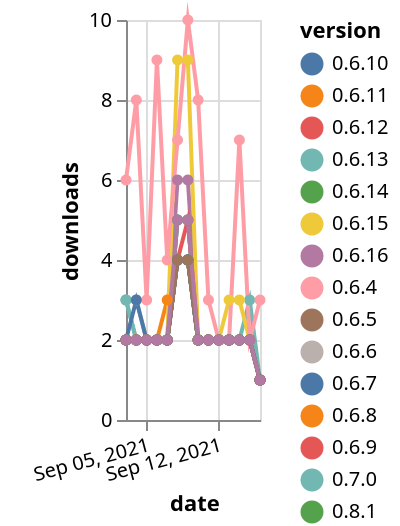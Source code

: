 {"$schema": "https://vega.github.io/schema/vega-lite/v5.json", "description": "A simple bar chart with embedded data.", "data": {"values": [{"date": "2021-09-03", "total": 1018, "delta": 2, "version": "0.6.11"}, {"date": "2021-09-04", "total": 1020, "delta": 2, "version": "0.6.11"}, {"date": "2021-09-05", "total": 1022, "delta": 2, "version": "0.6.11"}, {"date": "2021-09-06", "total": 1024, "delta": 2, "version": "0.6.11"}, {"date": "2021-09-07", "total": 1026, "delta": 2, "version": "0.6.11"}, {"date": "2021-09-08", "total": 1030, "delta": 4, "version": "0.6.11"}, {"date": "2021-09-09", "total": 1034, "delta": 4, "version": "0.6.11"}, {"date": "2021-09-10", "total": 1036, "delta": 2, "version": "0.6.11"}, {"date": "2021-09-11", "total": 1038, "delta": 2, "version": "0.6.11"}, {"date": "2021-09-12", "total": 1040, "delta": 2, "version": "0.6.11"}, {"date": "2021-09-13", "total": 1042, "delta": 2, "version": "0.6.11"}, {"date": "2021-09-14", "total": 1044, "delta": 2, "version": "0.6.11"}, {"date": "2021-09-15", "total": 1046, "delta": 2, "version": "0.6.11"}, {"date": "2021-09-16", "total": 1047, "delta": 1, "version": "0.6.11"}, {"date": "2021-09-03", "total": 1284, "delta": 2, "version": "0.6.4"}, {"date": "2021-09-04", "total": 1286, "delta": 2, "version": "0.6.4"}, {"date": "2021-09-05", "total": 1288, "delta": 2, "version": "0.6.4"}, {"date": "2021-09-06", "total": 1290, "delta": 2, "version": "0.6.4"}, {"date": "2021-09-07", "total": 1292, "delta": 2, "version": "0.6.4"}, {"date": "2021-09-08", "total": 1296, "delta": 4, "version": "0.6.4"}, {"date": "2021-09-09", "total": 1300, "delta": 4, "version": "0.6.4"}, {"date": "2021-09-10", "total": 1302, "delta": 2, "version": "0.6.4"}, {"date": "2021-09-11", "total": 1304, "delta": 2, "version": "0.6.4"}, {"date": "2021-09-12", "total": 1306, "delta": 2, "version": "0.6.4"}, {"date": "2021-09-13", "total": 1308, "delta": 2, "version": "0.6.4"}, {"date": "2021-09-14", "total": 1310, "delta": 2, "version": "0.6.4"}, {"date": "2021-09-15", "total": 1312, "delta": 2, "version": "0.6.4"}, {"date": "2021-09-16", "total": 1313, "delta": 1, "version": "0.6.4"}, {"date": "2021-09-03", "total": 1247, "delta": 3, "version": "0.6.6"}, {"date": "2021-09-04", "total": 1250, "delta": 3, "version": "0.6.6"}, {"date": "2021-09-05", "total": 1252, "delta": 2, "version": "0.6.6"}, {"date": "2021-09-06", "total": 1254, "delta": 2, "version": "0.6.6"}, {"date": "2021-09-07", "total": 1256, "delta": 2, "version": "0.6.6"}, {"date": "2021-09-08", "total": 1260, "delta": 4, "version": "0.6.6"}, {"date": "2021-09-09", "total": 1264, "delta": 4, "version": "0.6.6"}, {"date": "2021-09-10", "total": 1266, "delta": 2, "version": "0.6.6"}, {"date": "2021-09-11", "total": 1268, "delta": 2, "version": "0.6.6"}, {"date": "2021-09-12", "total": 1270, "delta": 2, "version": "0.6.6"}, {"date": "2021-09-13", "total": 1272, "delta": 2, "version": "0.6.6"}, {"date": "2021-09-14", "total": 1274, "delta": 2, "version": "0.6.6"}, {"date": "2021-09-15", "total": 1276, "delta": 2, "version": "0.6.6"}, {"date": "2021-09-16", "total": 1277, "delta": 1, "version": "0.6.6"}, {"date": "2021-09-03", "total": 812, "delta": 2, "version": "0.6.15"}, {"date": "2021-09-04", "total": 814, "delta": 2, "version": "0.6.15"}, {"date": "2021-09-05", "total": 816, "delta": 2, "version": "0.6.15"}, {"date": "2021-09-06", "total": 818, "delta": 2, "version": "0.6.15"}, {"date": "2021-09-07", "total": 820, "delta": 2, "version": "0.6.15"}, {"date": "2021-09-08", "total": 824, "delta": 4, "version": "0.6.15"}, {"date": "2021-09-09", "total": 828, "delta": 4, "version": "0.6.15"}, {"date": "2021-09-10", "total": 830, "delta": 2, "version": "0.6.15"}, {"date": "2021-09-11", "total": 832, "delta": 2, "version": "0.6.15"}, {"date": "2021-09-12", "total": 834, "delta": 2, "version": "0.6.15"}, {"date": "2021-09-13", "total": 836, "delta": 2, "version": "0.6.15"}, {"date": "2021-09-14", "total": 838, "delta": 2, "version": "0.6.15"}, {"date": "2021-09-15", "total": 840, "delta": 2, "version": "0.6.15"}, {"date": "2021-09-16", "total": 841, "delta": 1, "version": "0.6.15"}, {"date": "2021-09-03", "total": 416, "delta": 2, "version": "0.8.3"}, {"date": "2021-09-04", "total": 418, "delta": 2, "version": "0.8.3"}, {"date": "2021-09-05", "total": 420, "delta": 2, "version": "0.8.3"}, {"date": "2021-09-06", "total": 422, "delta": 2, "version": "0.8.3"}, {"date": "2021-09-07", "total": 424, "delta": 2, "version": "0.8.3"}, {"date": "2021-09-08", "total": 430, "delta": 6, "version": "0.8.3"}, {"date": "2021-09-09", "total": 436, "delta": 6, "version": "0.8.3"}, {"date": "2021-09-10", "total": 438, "delta": 2, "version": "0.8.3"}, {"date": "2021-09-11", "total": 440, "delta": 2, "version": "0.8.3"}, {"date": "2021-09-12", "total": 442, "delta": 2, "version": "0.8.3"}, {"date": "2021-09-13", "total": 444, "delta": 2, "version": "0.8.3"}, {"date": "2021-09-14", "total": 446, "delta": 2, "version": "0.8.3"}, {"date": "2021-09-15", "total": 448, "delta": 2, "version": "0.8.3"}, {"date": "2021-09-16", "total": 449, "delta": 1, "version": "0.8.3"}, {"date": "2021-09-03", "total": 1174, "delta": 2, "version": "0.6.8"}, {"date": "2021-09-04", "total": 1176, "delta": 2, "version": "0.6.8"}, {"date": "2021-09-05", "total": 1178, "delta": 2, "version": "0.6.8"}, {"date": "2021-09-06", "total": 1180, "delta": 2, "version": "0.6.8"}, {"date": "2021-09-07", "total": 1183, "delta": 3, "version": "0.6.8"}, {"date": "2021-09-08", "total": 1187, "delta": 4, "version": "0.6.8"}, {"date": "2021-09-09", "total": 1191, "delta": 4, "version": "0.6.8"}, {"date": "2021-09-10", "total": 1193, "delta": 2, "version": "0.6.8"}, {"date": "2021-09-11", "total": 1195, "delta": 2, "version": "0.6.8"}, {"date": "2021-09-12", "total": 1197, "delta": 2, "version": "0.6.8"}, {"date": "2021-09-13", "total": 1199, "delta": 2, "version": "0.6.8"}, {"date": "2021-09-14", "total": 1201, "delta": 2, "version": "0.6.8"}, {"date": "2021-09-15", "total": 1203, "delta": 2, "version": "0.6.8"}, {"date": "2021-09-16", "total": 1204, "delta": 1, "version": "0.6.8"}, {"date": "2021-09-03", "total": 975, "delta": 2, "version": "0.6.12"}, {"date": "2021-09-04", "total": 977, "delta": 2, "version": "0.6.12"}, {"date": "2021-09-05", "total": 979, "delta": 2, "version": "0.6.12"}, {"date": "2021-09-06", "total": 981, "delta": 2, "version": "0.6.12"}, {"date": "2021-09-07", "total": 983, "delta": 2, "version": "0.6.12"}, {"date": "2021-09-08", "total": 987, "delta": 4, "version": "0.6.12"}, {"date": "2021-09-09", "total": 991, "delta": 4, "version": "0.6.12"}, {"date": "2021-09-10", "total": 993, "delta": 2, "version": "0.6.12"}, {"date": "2021-09-11", "total": 995, "delta": 2, "version": "0.6.12"}, {"date": "2021-09-12", "total": 997, "delta": 2, "version": "0.6.12"}, {"date": "2021-09-13", "total": 999, "delta": 2, "version": "0.6.12"}, {"date": "2021-09-14", "total": 1001, "delta": 2, "version": "0.6.12"}, {"date": "2021-09-15", "total": 1003, "delta": 2, "version": "0.6.12"}, {"date": "2021-09-16", "total": 1004, "delta": 1, "version": "0.6.12"}, {"date": "2021-09-03", "total": 1139, "delta": 3, "version": "0.7.0"}, {"date": "2021-09-04", "total": 1141, "delta": 2, "version": "0.7.0"}, {"date": "2021-09-05", "total": 1143, "delta": 2, "version": "0.7.0"}, {"date": "2021-09-06", "total": 1145, "delta": 2, "version": "0.7.0"}, {"date": "2021-09-07", "total": 1147, "delta": 2, "version": "0.7.0"}, {"date": "2021-09-08", "total": 1152, "delta": 5, "version": "0.7.0"}, {"date": "2021-09-09", "total": 1157, "delta": 5, "version": "0.7.0"}, {"date": "2021-09-10", "total": 1159, "delta": 2, "version": "0.7.0"}, {"date": "2021-09-11", "total": 1161, "delta": 2, "version": "0.7.0"}, {"date": "2021-09-12", "total": 1163, "delta": 2, "version": "0.7.0"}, {"date": "2021-09-13", "total": 1165, "delta": 2, "version": "0.7.0"}, {"date": "2021-09-14", "total": 1167, "delta": 2, "version": "0.7.0"}, {"date": "2021-09-15", "total": 1170, "delta": 3, "version": "0.7.0"}, {"date": "2021-09-16", "total": 1171, "delta": 1, "version": "0.7.0"}, {"date": "2021-09-03", "total": 711, "delta": 2, "version": "0.8.1"}, {"date": "2021-09-04", "total": 713, "delta": 2, "version": "0.8.1"}, {"date": "2021-09-05", "total": 715, "delta": 2, "version": "0.8.1"}, {"date": "2021-09-06", "total": 717, "delta": 2, "version": "0.8.1"}, {"date": "2021-09-07", "total": 719, "delta": 2, "version": "0.8.1"}, {"date": "2021-09-08", "total": 724, "delta": 5, "version": "0.8.1"}, {"date": "2021-09-09", "total": 729, "delta": 5, "version": "0.8.1"}, {"date": "2021-09-10", "total": 731, "delta": 2, "version": "0.8.1"}, {"date": "2021-09-11", "total": 733, "delta": 2, "version": "0.8.1"}, {"date": "2021-09-12", "total": 735, "delta": 2, "version": "0.8.1"}, {"date": "2021-09-13", "total": 737, "delta": 2, "version": "0.8.1"}, {"date": "2021-09-14", "total": 739, "delta": 2, "version": "0.8.1"}, {"date": "2021-09-15", "total": 741, "delta": 2, "version": "0.8.1"}, {"date": "2021-09-16", "total": 742, "delta": 1, "version": "0.8.1"}, {"date": "2021-09-03", "total": 899, "delta": 3, "version": "0.6.13"}, {"date": "2021-09-04", "total": 901, "delta": 2, "version": "0.6.13"}, {"date": "2021-09-05", "total": 903, "delta": 2, "version": "0.6.13"}, {"date": "2021-09-06", "total": 905, "delta": 2, "version": "0.6.13"}, {"date": "2021-09-07", "total": 907, "delta": 2, "version": "0.6.13"}, {"date": "2021-09-08", "total": 911, "delta": 4, "version": "0.6.13"}, {"date": "2021-09-09", "total": 915, "delta": 4, "version": "0.6.13"}, {"date": "2021-09-10", "total": 917, "delta": 2, "version": "0.6.13"}, {"date": "2021-09-11", "total": 919, "delta": 2, "version": "0.6.13"}, {"date": "2021-09-12", "total": 921, "delta": 2, "version": "0.6.13"}, {"date": "2021-09-13", "total": 923, "delta": 2, "version": "0.6.13"}, {"date": "2021-09-14", "total": 925, "delta": 2, "version": "0.6.13"}, {"date": "2021-09-15", "total": 927, "delta": 2, "version": "0.6.13"}, {"date": "2021-09-16", "total": 928, "delta": 1, "version": "0.6.13"}, {"date": "2021-09-03", "total": 932, "delta": 2, "version": "0.8.2"}, {"date": "2021-09-04", "total": 934, "delta": 2, "version": "0.8.2"}, {"date": "2021-09-05", "total": 936, "delta": 2, "version": "0.8.2"}, {"date": "2021-09-06", "total": 938, "delta": 2, "version": "0.8.2"}, {"date": "2021-09-07", "total": 940, "delta": 2, "version": "0.8.2"}, {"date": "2021-09-08", "total": 949, "delta": 9, "version": "0.8.2"}, {"date": "2021-09-09", "total": 958, "delta": 9, "version": "0.8.2"}, {"date": "2021-09-10", "total": 960, "delta": 2, "version": "0.8.2"}, {"date": "2021-09-11", "total": 962, "delta": 2, "version": "0.8.2"}, {"date": "2021-09-12", "total": 964, "delta": 2, "version": "0.8.2"}, {"date": "2021-09-13", "total": 967, "delta": 3, "version": "0.8.2"}, {"date": "2021-09-14", "total": 970, "delta": 3, "version": "0.8.2"}, {"date": "2021-09-15", "total": 972, "delta": 2, "version": "0.8.2"}, {"date": "2021-09-16", "total": 973, "delta": 1, "version": "0.8.2"}, {"date": "2021-09-03", "total": 1137, "delta": 2, "version": "0.6.10"}, {"date": "2021-09-04", "total": 1139, "delta": 2, "version": "0.6.10"}, {"date": "2021-09-05", "total": 1141, "delta": 2, "version": "0.6.10"}, {"date": "2021-09-06", "total": 1143, "delta": 2, "version": "0.6.10"}, {"date": "2021-09-07", "total": 1145, "delta": 2, "version": "0.6.10"}, {"date": "2021-09-08", "total": 1149, "delta": 4, "version": "0.6.10"}, {"date": "2021-09-09", "total": 1153, "delta": 4, "version": "0.6.10"}, {"date": "2021-09-10", "total": 1155, "delta": 2, "version": "0.6.10"}, {"date": "2021-09-11", "total": 1157, "delta": 2, "version": "0.6.10"}, {"date": "2021-09-12", "total": 1159, "delta": 2, "version": "0.6.10"}, {"date": "2021-09-13", "total": 1161, "delta": 2, "version": "0.6.10"}, {"date": "2021-09-14", "total": 1163, "delta": 2, "version": "0.6.10"}, {"date": "2021-09-15", "total": 1165, "delta": 2, "version": "0.6.10"}, {"date": "2021-09-16", "total": 1166, "delta": 1, "version": "0.6.10"}, {"date": "2021-09-03", "total": 346, "delta": 6, "version": "0.8.4"}, {"date": "2021-09-04", "total": 354, "delta": 8, "version": "0.8.4"}, {"date": "2021-09-05", "total": 357, "delta": 3, "version": "0.8.4"}, {"date": "2021-09-06", "total": 366, "delta": 9, "version": "0.8.4"}, {"date": "2021-09-07", "total": 370, "delta": 4, "version": "0.8.4"}, {"date": "2021-09-08", "total": 377, "delta": 7, "version": "0.8.4"}, {"date": "2021-09-09", "total": 387, "delta": 10, "version": "0.8.4"}, {"date": "2021-09-10", "total": 395, "delta": 8, "version": "0.8.4"}, {"date": "2021-09-11", "total": 398, "delta": 3, "version": "0.8.4"}, {"date": "2021-09-12", "total": 400, "delta": 2, "version": "0.8.4"}, {"date": "2021-09-13", "total": 402, "delta": 2, "version": "0.8.4"}, {"date": "2021-09-14", "total": 409, "delta": 7, "version": "0.8.4"}, {"date": "2021-09-15", "total": 411, "delta": 2, "version": "0.8.4"}, {"date": "2021-09-16", "total": 414, "delta": 3, "version": "0.8.4"}, {"date": "2021-09-03", "total": 884, "delta": 2, "version": "0.6.14"}, {"date": "2021-09-04", "total": 886, "delta": 2, "version": "0.6.14"}, {"date": "2021-09-05", "total": 888, "delta": 2, "version": "0.6.14"}, {"date": "2021-09-06", "total": 890, "delta": 2, "version": "0.6.14"}, {"date": "2021-09-07", "total": 892, "delta": 2, "version": "0.6.14"}, {"date": "2021-09-08", "total": 896, "delta": 4, "version": "0.6.14"}, {"date": "2021-09-09", "total": 900, "delta": 4, "version": "0.6.14"}, {"date": "2021-09-10", "total": 902, "delta": 2, "version": "0.6.14"}, {"date": "2021-09-11", "total": 904, "delta": 2, "version": "0.6.14"}, {"date": "2021-09-12", "total": 906, "delta": 2, "version": "0.6.14"}, {"date": "2021-09-13", "total": 908, "delta": 2, "version": "0.6.14"}, {"date": "2021-09-14", "total": 910, "delta": 2, "version": "0.6.14"}, {"date": "2021-09-15", "total": 912, "delta": 2, "version": "0.6.14"}, {"date": "2021-09-16", "total": 913, "delta": 1, "version": "0.6.14"}, {"date": "2021-09-03", "total": 1106, "delta": 2, "version": "0.6.9"}, {"date": "2021-09-04", "total": 1108, "delta": 2, "version": "0.6.9"}, {"date": "2021-09-05", "total": 1110, "delta": 2, "version": "0.6.9"}, {"date": "2021-09-06", "total": 1112, "delta": 2, "version": "0.6.9"}, {"date": "2021-09-07", "total": 1114, "delta": 2, "version": "0.6.9"}, {"date": "2021-09-08", "total": 1118, "delta": 4, "version": "0.6.9"}, {"date": "2021-09-09", "total": 1123, "delta": 5, "version": "0.6.9"}, {"date": "2021-09-10", "total": 1125, "delta": 2, "version": "0.6.9"}, {"date": "2021-09-11", "total": 1127, "delta": 2, "version": "0.6.9"}, {"date": "2021-09-12", "total": 1129, "delta": 2, "version": "0.6.9"}, {"date": "2021-09-13", "total": 1131, "delta": 2, "version": "0.6.9"}, {"date": "2021-09-14", "total": 1133, "delta": 2, "version": "0.6.9"}, {"date": "2021-09-15", "total": 1135, "delta": 2, "version": "0.6.9"}, {"date": "2021-09-16", "total": 1136, "delta": 1, "version": "0.6.9"}, {"date": "2021-09-03", "total": 1226, "delta": 2, "version": "0.6.7"}, {"date": "2021-09-04", "total": 1229, "delta": 3, "version": "0.6.7"}, {"date": "2021-09-05", "total": 1231, "delta": 2, "version": "0.6.7"}, {"date": "2021-09-06", "total": 1233, "delta": 2, "version": "0.6.7"}, {"date": "2021-09-07", "total": 1235, "delta": 2, "version": "0.6.7"}, {"date": "2021-09-08", "total": 1239, "delta": 4, "version": "0.6.7"}, {"date": "2021-09-09", "total": 1243, "delta": 4, "version": "0.6.7"}, {"date": "2021-09-10", "total": 1245, "delta": 2, "version": "0.6.7"}, {"date": "2021-09-11", "total": 1247, "delta": 2, "version": "0.6.7"}, {"date": "2021-09-12", "total": 1249, "delta": 2, "version": "0.6.7"}, {"date": "2021-09-13", "total": 1251, "delta": 2, "version": "0.6.7"}, {"date": "2021-09-14", "total": 1253, "delta": 2, "version": "0.6.7"}, {"date": "2021-09-15", "total": 1255, "delta": 2, "version": "0.6.7"}, {"date": "2021-09-16", "total": 1256, "delta": 1, "version": "0.6.7"}, {"date": "2021-09-03", "total": 1283, "delta": 2, "version": "0.6.5"}, {"date": "2021-09-04", "total": 1285, "delta": 2, "version": "0.6.5"}, {"date": "2021-09-05", "total": 1287, "delta": 2, "version": "0.6.5"}, {"date": "2021-09-06", "total": 1289, "delta": 2, "version": "0.6.5"}, {"date": "2021-09-07", "total": 1291, "delta": 2, "version": "0.6.5"}, {"date": "2021-09-08", "total": 1295, "delta": 4, "version": "0.6.5"}, {"date": "2021-09-09", "total": 1299, "delta": 4, "version": "0.6.5"}, {"date": "2021-09-10", "total": 1301, "delta": 2, "version": "0.6.5"}, {"date": "2021-09-11", "total": 1303, "delta": 2, "version": "0.6.5"}, {"date": "2021-09-12", "total": 1305, "delta": 2, "version": "0.6.5"}, {"date": "2021-09-13", "total": 1307, "delta": 2, "version": "0.6.5"}, {"date": "2021-09-14", "total": 1309, "delta": 2, "version": "0.6.5"}, {"date": "2021-09-15", "total": 1311, "delta": 2, "version": "0.6.5"}, {"date": "2021-09-16", "total": 1312, "delta": 1, "version": "0.6.5"}, {"date": "2021-09-03", "total": 869, "delta": 2, "version": "0.6.16"}, {"date": "2021-09-04", "total": 871, "delta": 2, "version": "0.6.16"}, {"date": "2021-09-05", "total": 873, "delta": 2, "version": "0.6.16"}, {"date": "2021-09-06", "total": 875, "delta": 2, "version": "0.6.16"}, {"date": "2021-09-07", "total": 877, "delta": 2, "version": "0.6.16"}, {"date": "2021-09-08", "total": 882, "delta": 5, "version": "0.6.16"}, {"date": "2021-09-09", "total": 887, "delta": 5, "version": "0.6.16"}, {"date": "2021-09-10", "total": 889, "delta": 2, "version": "0.6.16"}, {"date": "2021-09-11", "total": 891, "delta": 2, "version": "0.6.16"}, {"date": "2021-09-12", "total": 893, "delta": 2, "version": "0.6.16"}, {"date": "2021-09-13", "total": 895, "delta": 2, "version": "0.6.16"}, {"date": "2021-09-14", "total": 897, "delta": 2, "version": "0.6.16"}, {"date": "2021-09-15", "total": 899, "delta": 2, "version": "0.6.16"}, {"date": "2021-09-16", "total": 900, "delta": 1, "version": "0.6.16"}]}, "width": "container", "mark": {"type": "line", "point": {"filled": true}}, "encoding": {"x": {"field": "date", "type": "temporal", "timeUnit": "yearmonthdate", "title": "date", "axis": {"labelAngle": -15}}, "y": {"field": "delta", "type": "quantitative", "title": "downloads"}, "color": {"field": "version", "type": "nominal"}, "tooltip": {"field": "delta"}}}